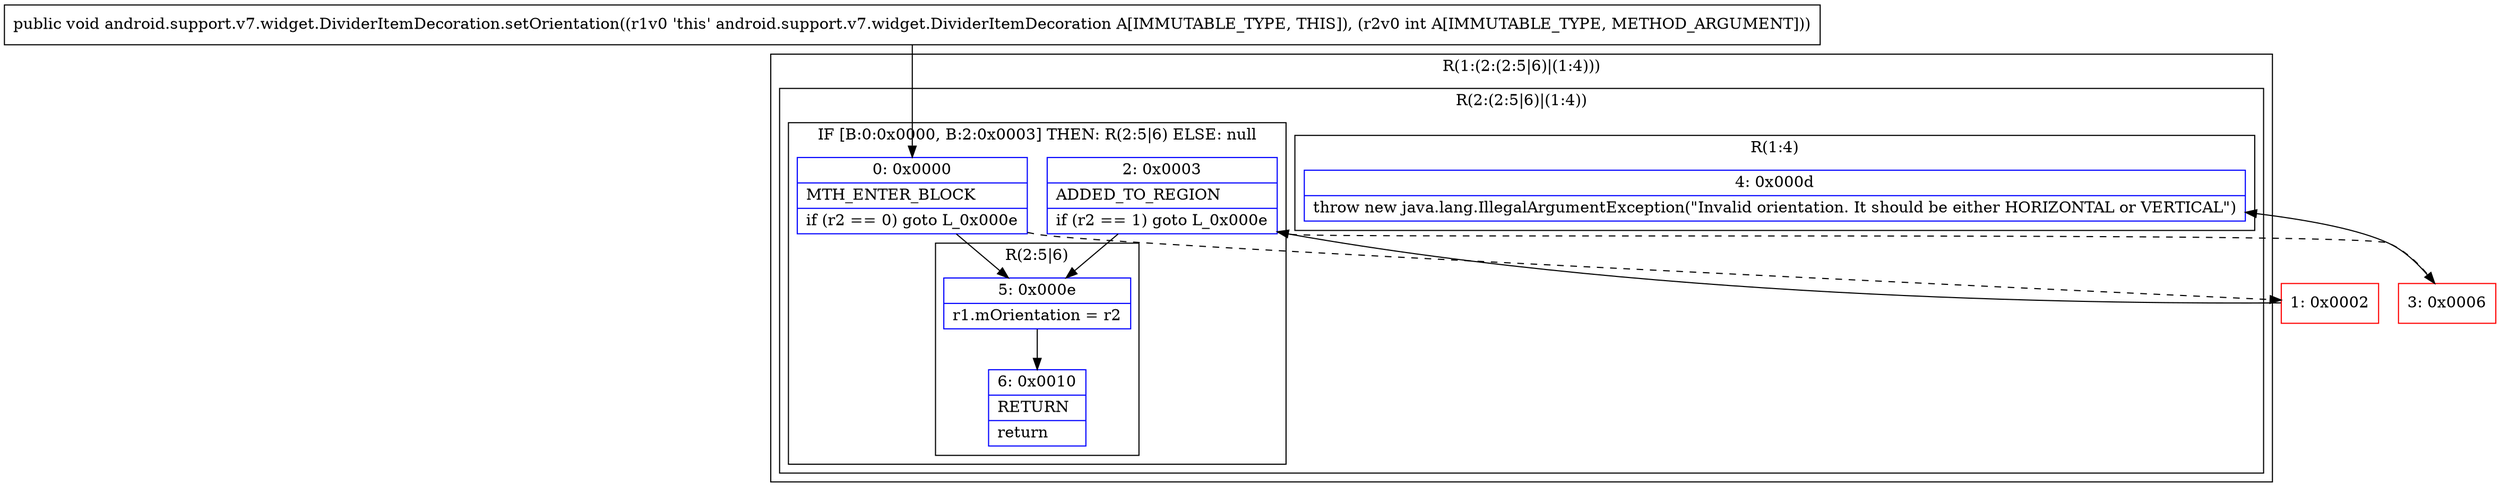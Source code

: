 digraph "CFG forandroid.support.v7.widget.DividerItemDecoration.setOrientation(I)V" {
subgraph cluster_Region_932739285 {
label = "R(1:(2:(2:5|6)|(1:4)))";
node [shape=record,color=blue];
subgraph cluster_Region_958949194 {
label = "R(2:(2:5|6)|(1:4))";
node [shape=record,color=blue];
subgraph cluster_IfRegion_1055985671 {
label = "IF [B:0:0x0000, B:2:0x0003] THEN: R(2:5|6) ELSE: null";
node [shape=record,color=blue];
Node_0 [shape=record,label="{0\:\ 0x0000|MTH_ENTER_BLOCK\l|if (r2 == 0) goto L_0x000e\l}"];
Node_2 [shape=record,label="{2\:\ 0x0003|ADDED_TO_REGION\l|if (r2 == 1) goto L_0x000e\l}"];
subgraph cluster_Region_1119640497 {
label = "R(2:5|6)";
node [shape=record,color=blue];
Node_5 [shape=record,label="{5\:\ 0x000e|r1.mOrientation = r2\l}"];
Node_6 [shape=record,label="{6\:\ 0x0010|RETURN\l|return\l}"];
}
}
subgraph cluster_Region_907464163 {
label = "R(1:4)";
node [shape=record,color=blue];
Node_4 [shape=record,label="{4\:\ 0x000d|throw new java.lang.IllegalArgumentException(\"Invalid orientation. It should be either HORIZONTAL or VERTICAL\")\l}"];
}
}
}
Node_1 [shape=record,color=red,label="{1\:\ 0x0002}"];
Node_3 [shape=record,color=red,label="{3\:\ 0x0006}"];
MethodNode[shape=record,label="{public void android.support.v7.widget.DividerItemDecoration.setOrientation((r1v0 'this' android.support.v7.widget.DividerItemDecoration A[IMMUTABLE_TYPE, THIS]), (r2v0 int A[IMMUTABLE_TYPE, METHOD_ARGUMENT])) }"];
MethodNode -> Node_0;
Node_0 -> Node_1[style=dashed];
Node_0 -> Node_5;
Node_2 -> Node_3[style=dashed];
Node_2 -> Node_5;
Node_5 -> Node_6;
Node_1 -> Node_2;
Node_3 -> Node_4;
}

